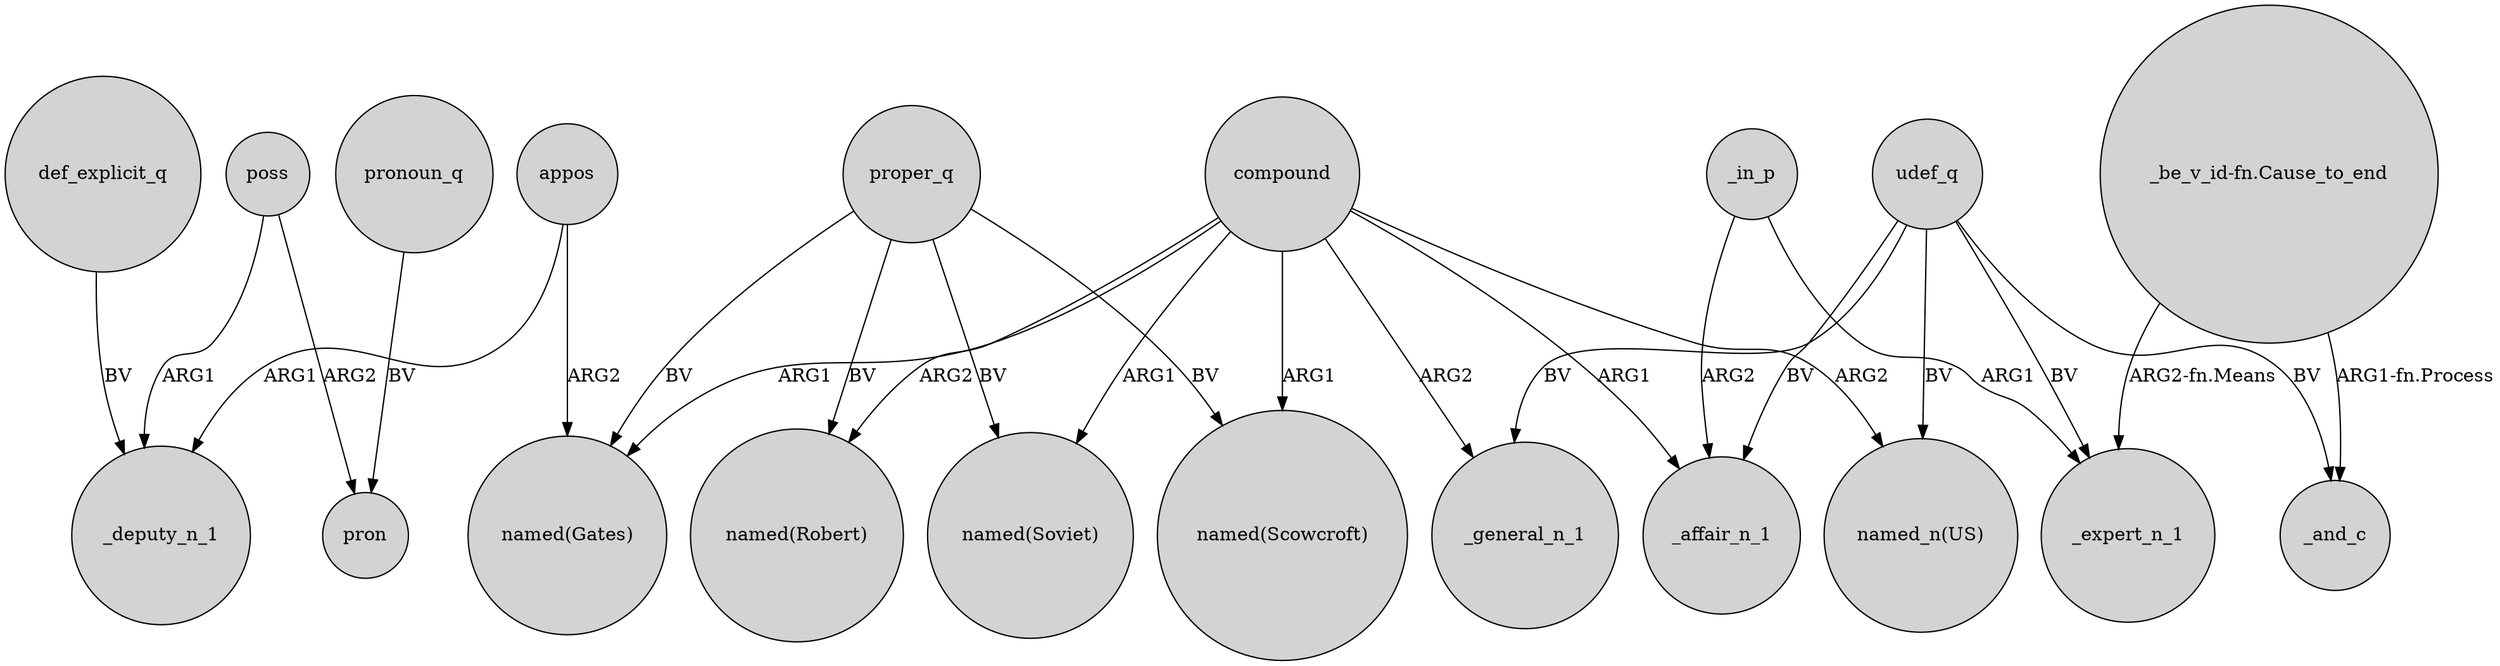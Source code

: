 digraph {
	node [shape=circle style=filled]
	compound -> "named(Scowcroft)" [label=ARG1]
	def_explicit_q -> _deputy_n_1 [label=BV]
	_in_p -> _affair_n_1 [label=ARG2]
	compound -> _general_n_1 [label=ARG2]
	compound -> _affair_n_1 [label=ARG1]
	poss -> _deputy_n_1 [label=ARG1]
	udef_q -> _and_c [label=BV]
	proper_q -> "named(Gates)" [label=BV]
	pronoun_q -> pron [label=BV]
	udef_q -> "named_n(US)" [label=BV]
	poss -> pron [label=ARG2]
	udef_q -> _affair_n_1 [label=BV]
	compound -> "named(Gates)" [label=ARG1]
	compound -> "named(Robert)" [label=ARG2]
	proper_q -> "named(Scowcroft)" [label=BV]
	compound -> "named(Soviet)" [label=ARG1]
	udef_q -> _general_n_1 [label=BV]
	udef_q -> _expert_n_1 [label=BV]
	"_be_v_id-fn.Cause_to_end" -> _expert_n_1 [label="ARG2-fn.Means"]
	"_be_v_id-fn.Cause_to_end" -> _and_c [label="ARG1-fn.Process"]
	proper_q -> "named(Robert)" [label=BV]
	_in_p -> _expert_n_1 [label=ARG1]
	appos -> "named(Gates)" [label=ARG2]
	compound -> "named_n(US)" [label=ARG2]
	proper_q -> "named(Soviet)" [label=BV]
	appos -> _deputy_n_1 [label=ARG1]
}
